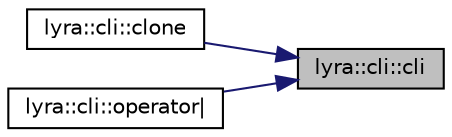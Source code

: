 digraph "lyra::cli::cli"
{
 // INTERACTIVE_SVG=YES
 // LATEX_PDF_SIZE
  edge [fontname="Helvetica",fontsize="10",labelfontname="Helvetica",labelfontsize="10"];
  node [fontname="Helvetica",fontsize="10",shape=record];
  rankdir="RL";
  Node1 [label="lyra::cli::cli",height=0.2,width=0.4,color="black", fillcolor="grey75", style="filled", fontcolor="black",tooltip=" "];
  Node1 -> Node2 [dir="back",color="midnightblue",fontsize="10",style="solid",fontname="Helvetica"];
  Node2 [label="lyra::cli::clone",height=0.2,width=0.4,color="black", fillcolor="white", style="filled",URL="$classlyra_1_1cli.html#ae57a41671d3e6246cb12adbe932243d3",tooltip=" "];
  Node1 -> Node3 [dir="back",color="midnightblue",fontsize="10",style="solid",fontname="Helvetica"];
  Node3 [label="lyra::cli::operator\|",height=0.2,width=0.4,color="black", fillcolor="white", style="filled",URL="$classlyra_1_1cli.html#aaa8b3b1019777646b03e2ba537eb25cf",tooltip=" "];
}
